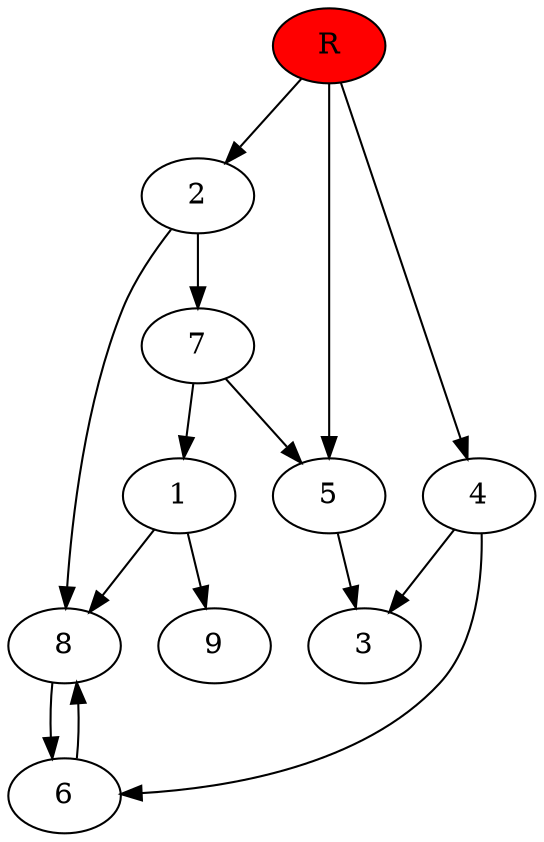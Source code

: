 digraph prb66811 {
	1
	2
	3
	4
	5
	6
	7
	8
	R [fillcolor="#ff0000" style=filled]
	1 -> 8
	1 -> 9
	2 -> 7
	2 -> 8
	4 -> 3
	4 -> 6
	5 -> 3
	6 -> 8
	7 -> 1
	7 -> 5
	8 -> 6
	R -> 2
	R -> 4
	R -> 5
}
